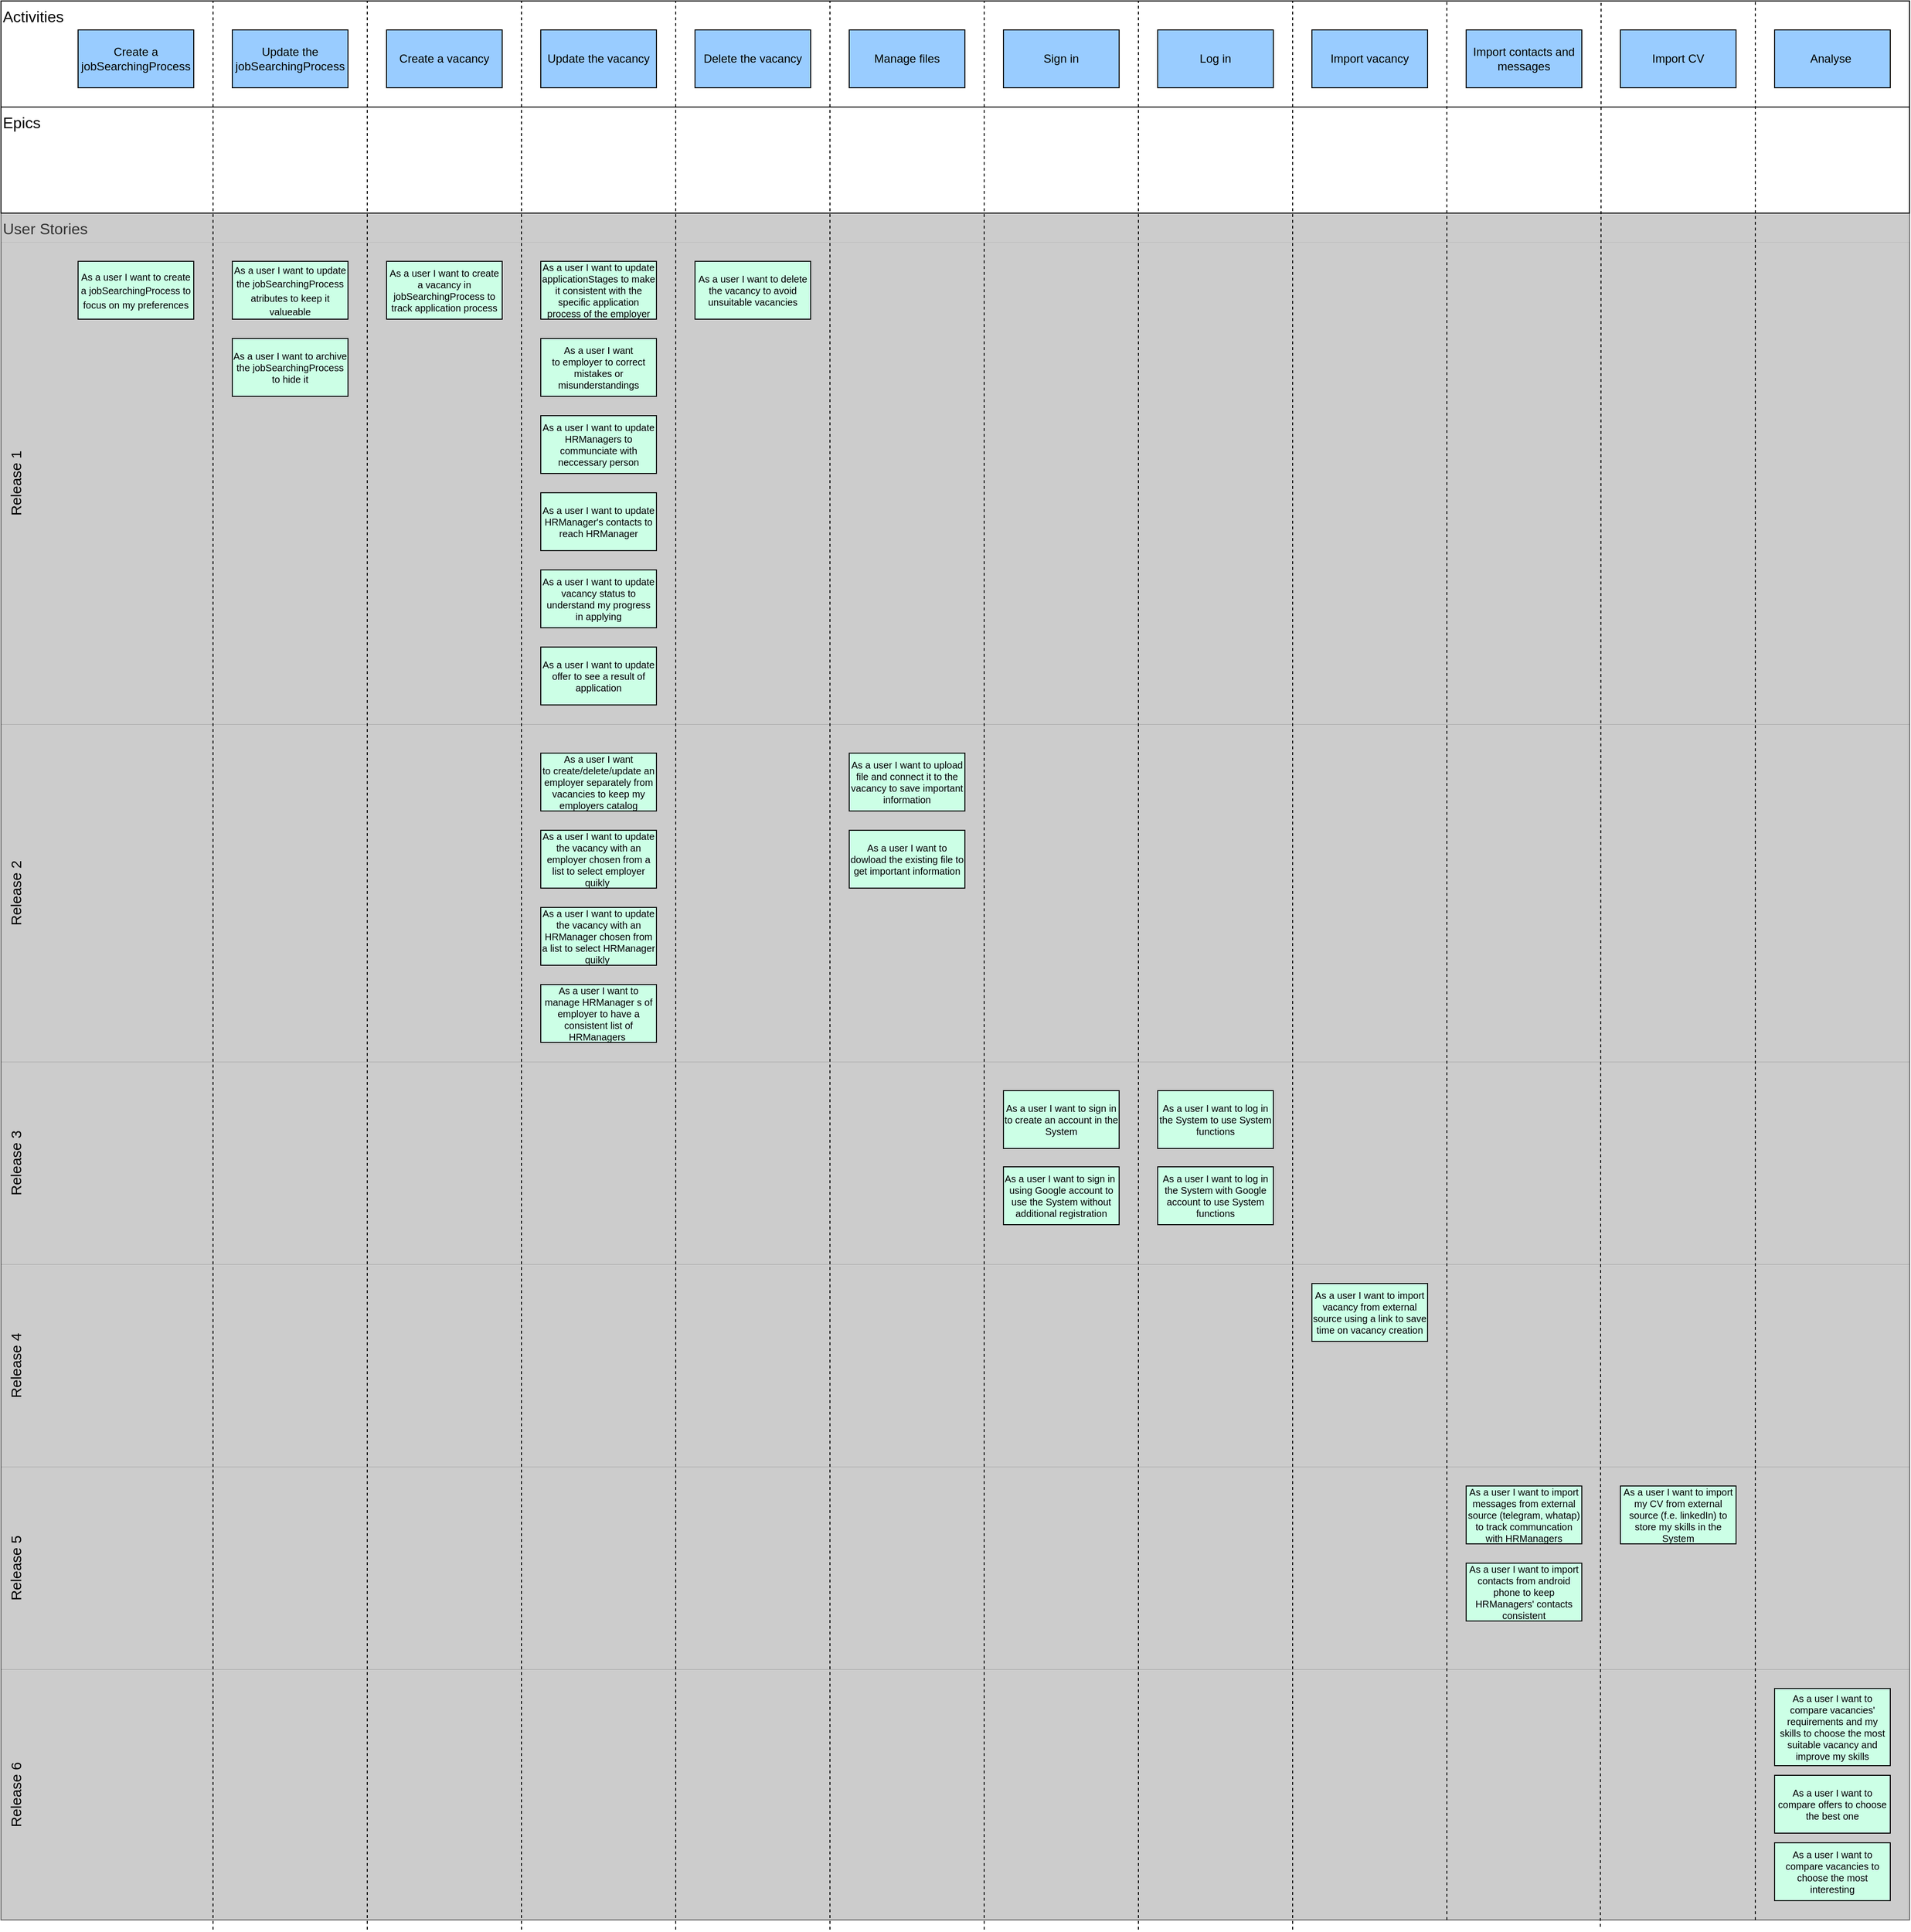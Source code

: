 <mxfile>
    <diagram id="WkI1zWhz7pDS6HisX2yY" name="Page-1">
        <mxGraphModel dx="150" dy="248" grid="1" gridSize="10" guides="1" tooltips="1" connect="1" arrows="1" fold="1" page="1" pageScale="1" pageWidth="850" pageHeight="1100" math="0" shadow="0">
            <root>
                <mxCell id="0"/>
                <mxCell id="1" parent="0"/>
                <mxCell id="4" value="User Stories" style="rounded=0;whiteSpace=wrap;html=1;align=left;verticalAlign=top;fillColor=#CCCCCC;fontColor=#333333;strokeColor=#666666;fontSize=16;" vertex="1" parent="1">
                    <mxGeometry x="70" y="330" width="1980" height="1770" as="geometry"/>
                </mxCell>
                <mxCell id="5" value="Release 6" style="rounded=0;whiteSpace=wrap;html=1;horizontal=0;align=center;verticalAlign=top;fillColor=none;dashed=1;strokeWidth=0;strokeColor=#000000;fontColor=#000000;fontSize=15;" vertex="1" parent="1">
                    <mxGeometry x="70" y="1840" width="1980" height="260" as="geometry"/>
                </mxCell>
                <mxCell id="6" value="Release 5" style="rounded=0;whiteSpace=wrap;html=1;horizontal=0;align=center;verticalAlign=top;fillColor=none;dashed=1;strokeWidth=0;strokeColor=#000000;fontColor=#000000;fontSize=15;" vertex="1" parent="1">
                    <mxGeometry x="70" y="1630" width="1980" height="210" as="geometry"/>
                </mxCell>
                <mxCell id="7" value="Release 4" style="rounded=0;whiteSpace=wrap;html=1;horizontal=0;align=center;verticalAlign=top;fillColor=none;dashed=1;strokeWidth=0;strokeColor=#000000;fontColor=#000000;fontSize=15;" vertex="1" parent="1">
                    <mxGeometry x="70" y="1420" width="1980" height="210" as="geometry"/>
                </mxCell>
                <mxCell id="8" value="Release 3" style="rounded=0;whiteSpace=wrap;html=1;horizontal=0;align=center;verticalAlign=top;fillColor=none;dashed=1;strokeWidth=0;strokeColor=#000000;fontColor=#000000;fontSize=15;" vertex="1" parent="1">
                    <mxGeometry x="70" y="1210" width="1980" height="210" as="geometry"/>
                </mxCell>
                <mxCell id="9" value="Activities" style="rounded=0;whiteSpace=wrap;html=1;align=left;verticalAlign=top;fillColor=#FFFFFF;fontColor=#000000;fontSize=16;strokeColor=#000000;" vertex="1" parent="1">
                    <mxGeometry x="70" y="110" width="1980" height="110" as="geometry"/>
                </mxCell>
                <mxCell id="10" value="Epics" style="rounded=0;whiteSpace=wrap;html=1;align=left;verticalAlign=top;fillColor=#FFFFFF;fontColor=#000000;fontSize=16;strokeColor=#000000;" vertex="1" parent="1">
                    <mxGeometry x="70" y="220" width="1980" height="110" as="geometry"/>
                </mxCell>
                <mxCell id="11" value="Release 1" style="rounded=0;whiteSpace=wrap;html=1;horizontal=0;align=center;verticalAlign=top;fillColor=none;dashed=1;strokeWidth=0;strokeColor=#000000;fontColor=#000000;fontSize=15;" vertex="1" parent="1">
                    <mxGeometry x="70" y="360" width="1980" height="500" as="geometry"/>
                </mxCell>
                <mxCell id="12" value="Create a jobSearchingProcess" style="rounded=0;whiteSpace=wrap;html=1;fillColor=#99CCFF;strokeColor=#000000;fontColor=#000000;" vertex="1" parent="1">
                    <mxGeometry x="150" y="140" width="120" height="60" as="geometry"/>
                </mxCell>
                <mxCell id="13" value="Update the jobSearchingProcess" style="rounded=0;whiteSpace=wrap;html=1;fillColor=#99CCFF;strokeColor=#000000;fontColor=#000000;" vertex="1" parent="1">
                    <mxGeometry x="310" y="140" width="120" height="60" as="geometry"/>
                </mxCell>
                <mxCell id="14" value="Create a vacancy" style="rounded=0;whiteSpace=wrap;html=1;fillColor=#99CCFF;strokeColor=#000000;fontColor=#000000;" vertex="1" parent="1">
                    <mxGeometry x="470" y="140" width="120" height="60" as="geometry"/>
                </mxCell>
                <mxCell id="15" value="Update the vacancy" style="rounded=0;whiteSpace=wrap;html=1;fillColor=#99CCFF;strokeColor=#000000;fontColor=#000000;" vertex="1" parent="1">
                    <mxGeometry x="630" y="140" width="120" height="60" as="geometry"/>
                </mxCell>
                <mxCell id="16" value="Delete the vacancy" style="rounded=0;whiteSpace=wrap;html=1;fillColor=#99CCFF;strokeColor=#000000;fontColor=#000000;" vertex="1" parent="1">
                    <mxGeometry x="790" y="140" width="120" height="60" as="geometry"/>
                </mxCell>
                <mxCell id="17" value="Manage files" style="rounded=0;whiteSpace=wrap;html=1;fillColor=#99CCFF;strokeColor=#000000;fontColor=#000000;" vertex="1" parent="1">
                    <mxGeometry x="950" y="140" width="120" height="60" as="geometry"/>
                </mxCell>
                <mxCell id="18" value="Sign in" style="rounded=0;whiteSpace=wrap;html=1;fillColor=#99CCFF;strokeColor=#000000;fontColor=#000000;" vertex="1" parent="1">
                    <mxGeometry x="1110" y="140" width="120" height="60" as="geometry"/>
                </mxCell>
                <mxCell id="19" value="Log in" style="rounded=0;whiteSpace=wrap;html=1;fillColor=#99CCFF;strokeColor=#000000;fontColor=#000000;" vertex="1" parent="1">
                    <mxGeometry x="1270" y="140" width="120" height="60" as="geometry"/>
                </mxCell>
                <mxCell id="20" value="Import vacancy" style="rounded=0;whiteSpace=wrap;html=1;fillColor=#99CCFF;strokeColor=#000000;fontColor=#000000;" vertex="1" parent="1">
                    <mxGeometry x="1430" y="140" width="120" height="60" as="geometry"/>
                </mxCell>
                <mxCell id="21" value="Import contacts and messages" style="rounded=0;whiteSpace=wrap;html=1;fillColor=#99CCFF;strokeColor=#000000;fontColor=#000000;" vertex="1" parent="1">
                    <mxGeometry x="1590" y="140" width="120" height="60" as="geometry"/>
                </mxCell>
                <mxCell id="22" value="Import CV" style="rounded=0;whiteSpace=wrap;html=1;fillColor=#99CCFF;strokeColor=#000000;fontColor=#000000;" vertex="1" parent="1">
                    <mxGeometry x="1750" y="140" width="120" height="60" as="geometry"/>
                </mxCell>
                <mxCell id="23" value="&lt;font style=&quot;font-size: 10px;&quot;&gt;As a user I want to create a jobSearchingProcess to focus on my preferences&lt;/font&gt;" style="rounded=0;whiteSpace=wrap;html=1;fillColor=#CCFFE6;fontColor=#000000;strokeColor=#000000;" vertex="1" parent="1">
                    <mxGeometry x="150" y="380" width="120" height="60" as="geometry"/>
                </mxCell>
                <mxCell id="24" value="&lt;span style=&quot;font-size: 10px;&quot;&gt;As a user I want to u&lt;/span&gt;&lt;font style=&quot;font-size: 10px;&quot;&gt;pdate the jobSearchingProcess atributes to keep it valueable&lt;/font&gt;" style="rounded=0;whiteSpace=wrap;html=1;fillColor=#CCFFE6;fontColor=#000000;strokeColor=#000000;" vertex="1" parent="1">
                    <mxGeometry x="310" y="380" width="120" height="60" as="geometry"/>
                </mxCell>
                <mxCell id="25" value="As a user I want to&amp;nbsp;archive the jobSearchingProcess to hide it" style="rounded=0;whiteSpace=wrap;html=1;fontSize=10;fillColor=#CCFFE6;fontColor=#000000;strokeColor=#000000;" vertex="1" parent="1">
                    <mxGeometry x="310" y="460" width="120" height="60" as="geometry"/>
                </mxCell>
                <mxCell id="26" value="As a user I want to create a vacancy in jobSearchingProcess to track application process" style="rounded=0;whiteSpace=wrap;html=1;fontSize=10;fillColor=#CCFFE6;fontColor=#000000;strokeColor=#000000;" vertex="1" parent="1">
                    <mxGeometry x="470" y="380" width="120" height="60" as="geometry"/>
                </mxCell>
                <mxCell id="27" value="As a user I want to update applicationStages to make it consistent with the specific application process of the employer" style="rounded=0;whiteSpace=wrap;html=1;fontSize=10;fillColor=#CCFFE6;fontColor=#000000;strokeColor=#000000;" vertex="1" parent="1">
                    <mxGeometry x="630" y="380" width="120" height="60" as="geometry"/>
                </mxCell>
                <mxCell id="28" value="As a user I want to&amp;nbsp;employer to correct mistakes or misunderstandings" style="rounded=0;whiteSpace=wrap;html=1;fontSize=10;fillColor=#CCFFE6;fontColor=#000000;strokeColor=#000000;" vertex="1" parent="1">
                    <mxGeometry x="630" y="460" width="120" height="60" as="geometry"/>
                </mxCell>
                <mxCell id="29" value="As a user I want to update HRManagers to communciate with neccessary person" style="rounded=0;whiteSpace=wrap;html=1;fontSize=10;fillColor=#CCFFE6;fontColor=#000000;strokeColor=#000000;" vertex="1" parent="1">
                    <mxGeometry x="630" y="540" width="120" height="60" as="geometry"/>
                </mxCell>
                <mxCell id="30" value="As a user I want to update HRManager's contacts to reach HRManager" style="rounded=0;whiteSpace=wrap;html=1;fontSize=10;fillColor=#CCFFE6;fontColor=#000000;strokeColor=#000000;" vertex="1" parent="1">
                    <mxGeometry x="630" y="620" width="120" height="60" as="geometry"/>
                </mxCell>
                <mxCell id="31" value="As a user I want to&amp;nbsp;delete the vacancy to avoid unsuitable vacancies" style="rounded=0;whiteSpace=wrap;html=1;fontSize=10;fillColor=#CCFFE6;fontColor=#000000;strokeColor=#000000;" vertex="1" parent="1">
                    <mxGeometry x="790" y="380" width="120" height="60" as="geometry"/>
                </mxCell>
                <mxCell id="32" value="As a user I want to update vacancy status to understand my progress in applying" style="rounded=0;whiteSpace=wrap;html=1;fontSize=10;fillColor=#CCFFE6;fontColor=#000000;strokeColor=#000000;" vertex="1" parent="1">
                    <mxGeometry x="630" y="700" width="120" height="60" as="geometry"/>
                </mxCell>
                <mxCell id="33" value="As a user I want to&amp;nbsp;update offer to see a result of application" style="rounded=0;whiteSpace=wrap;html=1;fontSize=10;fillColor=#CCFFE6;fontColor=#000000;strokeColor=#000000;" vertex="1" parent="1">
                    <mxGeometry x="630" y="780" width="120" height="60" as="geometry"/>
                </mxCell>
                <mxCell id="34" value="Release 2" style="rounded=0;whiteSpace=wrap;html=1;horizontal=0;align=center;verticalAlign=top;fillColor=none;dashed=1;strokeWidth=0;strokeColor=#000000;fontColor=#000000;fontSize=15;" vertex="1" parent="1">
                    <mxGeometry x="70" y="860" width="1980" height="350" as="geometry"/>
                </mxCell>
                <mxCell id="35" value="" style="endArrow=none;dashed=1;html=1;rounded=0;entryX=0.114;entryY=0.045;entryDx=0;entryDy=0;entryPerimeter=0;strokeColor=#000000;" edge="1" parent="1">
                    <mxGeometry width="50" height="50" relative="1" as="geometry">
                        <mxPoint x="290" y="2110" as="sourcePoint"/>
                        <mxPoint x="290.02" y="110.0" as="targetPoint"/>
                    </mxGeometry>
                </mxCell>
                <mxCell id="36" value="" style="endArrow=none;dashed=1;html=1;rounded=0;strokeColor=#000000;" edge="1" parent="1">
                    <mxGeometry width="50" height="50" relative="1" as="geometry">
                        <mxPoint x="450" y="2110" as="sourcePoint"/>
                        <mxPoint x="450" y="110" as="targetPoint"/>
                    </mxGeometry>
                </mxCell>
                <mxCell id="37" value="" style="endArrow=none;dashed=1;html=1;rounded=0;strokeColor=#000000;" edge="1" parent="1">
                    <mxGeometry width="50" height="50" relative="1" as="geometry">
                        <mxPoint x="610" y="2110" as="sourcePoint"/>
                        <mxPoint x="610" y="110" as="targetPoint"/>
                    </mxGeometry>
                </mxCell>
                <mxCell id="38" value="" style="endArrow=none;dashed=1;html=1;rounded=0;strokeColor=#000000;" edge="1" parent="1">
                    <mxGeometry width="50" height="50" relative="1" as="geometry">
                        <mxPoint x="770" y="2110" as="sourcePoint"/>
                        <mxPoint x="770" y="110" as="targetPoint"/>
                    </mxGeometry>
                </mxCell>
                <mxCell id="39" value="" style="endArrow=none;dashed=1;html=1;rounded=0;strokeColor=#000000;" edge="1" parent="1">
                    <mxGeometry width="50" height="50" relative="1" as="geometry">
                        <mxPoint x="930" y="2110" as="sourcePoint"/>
                        <mxPoint x="930" y="110" as="targetPoint"/>
                    </mxGeometry>
                </mxCell>
                <mxCell id="40" value="" style="endArrow=none;dashed=1;html=1;rounded=0;strokeColor=#000000;" edge="1" parent="1">
                    <mxGeometry width="50" height="50" relative="1" as="geometry">
                        <mxPoint x="1090" y="2110" as="sourcePoint"/>
                        <mxPoint x="1090" y="110" as="targetPoint"/>
                    </mxGeometry>
                </mxCell>
                <mxCell id="41" value="" style="endArrow=none;dashed=1;html=1;rounded=0;strokeColor=#000000;" edge="1" parent="1">
                    <mxGeometry width="50" height="50" relative="1" as="geometry">
                        <mxPoint x="1250" y="2110" as="sourcePoint"/>
                        <mxPoint x="1250" y="110" as="targetPoint"/>
                    </mxGeometry>
                </mxCell>
                <mxCell id="42" value="" style="endArrow=none;dashed=1;html=1;rounded=0;strokeColor=#000000;" edge="1" parent="1">
                    <mxGeometry width="50" height="50" relative="1" as="geometry">
                        <mxPoint x="1410" y="2110" as="sourcePoint"/>
                        <mxPoint x="1410" y="110" as="targetPoint"/>
                    </mxGeometry>
                </mxCell>
                <mxCell id="43" value="" style="endArrow=none;dashed=1;html=1;rounded=0;strokeColor=#000000;" edge="1" parent="1">
                    <mxGeometry width="50" height="50" relative="1" as="geometry">
                        <mxPoint x="1570" y="2100" as="sourcePoint"/>
                        <mxPoint x="1570" y="110" as="targetPoint"/>
                    </mxGeometry>
                </mxCell>
                <mxCell id="44" value="" style="endArrow=none;dashed=1;html=1;rounded=0;strokeColor=#000000;exitX=0.838;exitY=1.027;exitDx=0;exitDy=0;exitPerimeter=0;" edge="1" parent="1" source="5">
                    <mxGeometry width="50" height="50" relative="1" as="geometry">
                        <mxPoint x="1730" y="1970" as="sourcePoint"/>
                        <mxPoint x="1730" y="110" as="targetPoint"/>
                    </mxGeometry>
                </mxCell>
                <mxCell id="45" value="As a user I want to upload file and connect it to the vacancy to save important information" style="rounded=0;whiteSpace=wrap;html=1;fontSize=10;fillColor=#CCFFE6;fontColor=#000000;strokeColor=#000000;" vertex="1" parent="1">
                    <mxGeometry x="950" y="890" width="120" height="60" as="geometry"/>
                </mxCell>
                <mxCell id="46" value="As a user I want to dowload the existing file to get important information" style="rounded=0;whiteSpace=wrap;html=1;fontSize=10;fillColor=#CCFFE6;fontColor=#000000;strokeColor=#000000;" vertex="1" parent="1">
                    <mxGeometry x="950" y="970" width="120" height="60" as="geometry"/>
                </mxCell>
                <mxCell id="47" value="As a user I want to&amp;nbsp;create/delete/update an employer separately from vacancies to keep my employers catalog" style="rounded=0;whiteSpace=wrap;html=1;fontSize=10;fillColor=#CCFFE6;fontColor=#000000;strokeColor=#000000;" vertex="1" parent="1">
                    <mxGeometry x="630" y="890" width="120" height="60" as="geometry"/>
                </mxCell>
                <mxCell id="48" value="As a user I want to update the vacancy with an employer chosen from a list to select employer quikly&amp;nbsp;" style="rounded=0;whiteSpace=wrap;html=1;fontSize=10;fillColor=#CCFFE6;fontColor=#000000;strokeColor=#000000;" vertex="1" parent="1">
                    <mxGeometry x="630" y="970" width="120" height="60" as="geometry"/>
                </mxCell>
                <mxCell id="49" value="As a user I want to&amp;nbsp;sign in to create an account in the System" style="rounded=0;whiteSpace=wrap;html=1;fontSize=10;fillColor=#CCFFE6;fontColor=#000000;strokeColor=#000000;" vertex="1" parent="1">
                    <mxGeometry x="1110" y="1240" width="120" height="60" as="geometry"/>
                </mxCell>
                <mxCell id="50" value="As a user I want to&amp;nbsp;sign in&amp;nbsp; using Google account to use the System without additional registration" style="rounded=0;whiteSpace=wrap;html=1;fontSize=10;fillColor=#CCFFE6;fontColor=#000000;strokeColor=#000000;" vertex="1" parent="1">
                    <mxGeometry x="1110" y="1319" width="120" height="60" as="geometry"/>
                </mxCell>
                <mxCell id="51" value="As a user I want to&amp;nbsp;log in the System to use System functions" style="rounded=0;whiteSpace=wrap;html=1;fontSize=10;fillColor=#CCFFE6;fontColor=#000000;strokeColor=#000000;" vertex="1" parent="1">
                    <mxGeometry x="1270" y="1240" width="120" height="60" as="geometry"/>
                </mxCell>
                <mxCell id="52" value="As a user I want to&amp;nbsp;log in the System with Google account to use System functions" style="rounded=0;whiteSpace=wrap;html=1;fontSize=10;fillColor=#CCFFE6;fontColor=#000000;strokeColor=#000000;" vertex="1" parent="1">
                    <mxGeometry x="1270" y="1319" width="120" height="60" as="geometry"/>
                </mxCell>
                <mxCell id="53" value="As a user I want to import vacancy from external source using a link to save time on vacancy creation" style="rounded=0;whiteSpace=wrap;html=1;fontSize=10;fillColor=#CCFFE6;fontColor=#000000;strokeColor=#000000;" vertex="1" parent="1">
                    <mxGeometry x="1430" y="1440" width="120" height="60" as="geometry"/>
                </mxCell>
                <mxCell id="54" value="As a user I want to import messages from external source (telegram, whatap) to track communcation with HRManagers" style="rounded=0;whiteSpace=wrap;html=1;fontSize=10;fillColor=#CCFFE6;fontColor=#000000;strokeColor=#000000;" vertex="1" parent="1">
                    <mxGeometry x="1590" y="1650" width="120" height="60" as="geometry"/>
                </mxCell>
                <mxCell id="55" value="As a user I want to import my CV from external source (f.e. linkedIn) to store my skills in the System" style="rounded=0;whiteSpace=wrap;html=1;fontSize=10;fillColor=#CCFFE6;fontColor=#000000;strokeColor=#000000;" vertex="1" parent="1">
                    <mxGeometry x="1750" y="1650" width="120" height="60" as="geometry"/>
                </mxCell>
                <mxCell id="56" value="" style="endArrow=none;dashed=1;html=1;rounded=0;strokeColor=#000000;" edge="1" parent="1">
                    <mxGeometry width="50" height="50" relative="1" as="geometry">
                        <mxPoint x="1890" y="2100" as="sourcePoint"/>
                        <mxPoint x="1890" y="110" as="targetPoint"/>
                    </mxGeometry>
                </mxCell>
                <mxCell id="57" value="Analyse&amp;nbsp;" style="rounded=0;whiteSpace=wrap;html=1;strokeColor=#000000;fillColor=#99CCFF;fontColor=#000000;" vertex="1" parent="1">
                    <mxGeometry x="1910" y="140" width="120" height="60" as="geometry"/>
                </mxCell>
                <mxCell id="58" value="As a user I want to compare vacancies' requirements and my skills to choose the most suitable vacancy and improve my skills" style="rounded=0;whiteSpace=wrap;html=1;fontSize=10;fillColor=#CCFFE6;fontColor=#000000;strokeColor=#000000;" vertex="1" parent="1">
                    <mxGeometry x="1910" y="1860" width="120" height="80" as="geometry"/>
                </mxCell>
                <mxCell id="59" value="As a user I want to compare offers to choose the best one" style="rounded=0;whiteSpace=wrap;html=1;fontSize=10;fillColor=#CCFFE6;fontColor=#000000;strokeColor=#000000;" vertex="1" parent="1">
                    <mxGeometry x="1910" y="1950" width="120" height="60" as="geometry"/>
                </mxCell>
                <mxCell id="60" value="As a user I want to compare vacancies to choose the most interesting" style="rounded=0;whiteSpace=wrap;html=1;fontSize=10;fillColor=#CCFFE6;fontColor=#000000;strokeColor=#000000;" vertex="1" parent="1">
                    <mxGeometry x="1910" y="2020" width="120" height="60" as="geometry"/>
                </mxCell>
                <mxCell id="61" value="As a user I want to import contacts from android phone to keep HRManagers' contacts consistent" style="rounded=0;whiteSpace=wrap;html=1;fontSize=10;fillColor=#CCFFE6;fontColor=#000000;strokeColor=#000000;" vertex="1" parent="1">
                    <mxGeometry x="1590" y="1730" width="120" height="60" as="geometry"/>
                </mxCell>
                <mxCell id="62" value="As a user I want to update the vacancy with an HRManager chosen from a list to select HRManager quikly&amp;nbsp;" style="rounded=0;whiteSpace=wrap;html=1;fontSize=10;fillColor=#CCFFE6;fontColor=#000000;strokeColor=#000000;" vertex="1" parent="1">
                    <mxGeometry x="630" y="1050" width="120" height="60" as="geometry"/>
                </mxCell>
                <mxCell id="63" value="As a user I want to manage HRManager s of employer to have a consistent list of HRManagers&amp;nbsp;" style="rounded=0;whiteSpace=wrap;html=1;fontSize=10;fillColor=#CCFFE6;fontColor=#000000;strokeColor=#000000;" vertex="1" parent="1">
                    <mxGeometry x="630" y="1130" width="120" height="60" as="geometry"/>
                </mxCell>
            </root>
        </mxGraphModel>
    </diagram>
</mxfile>